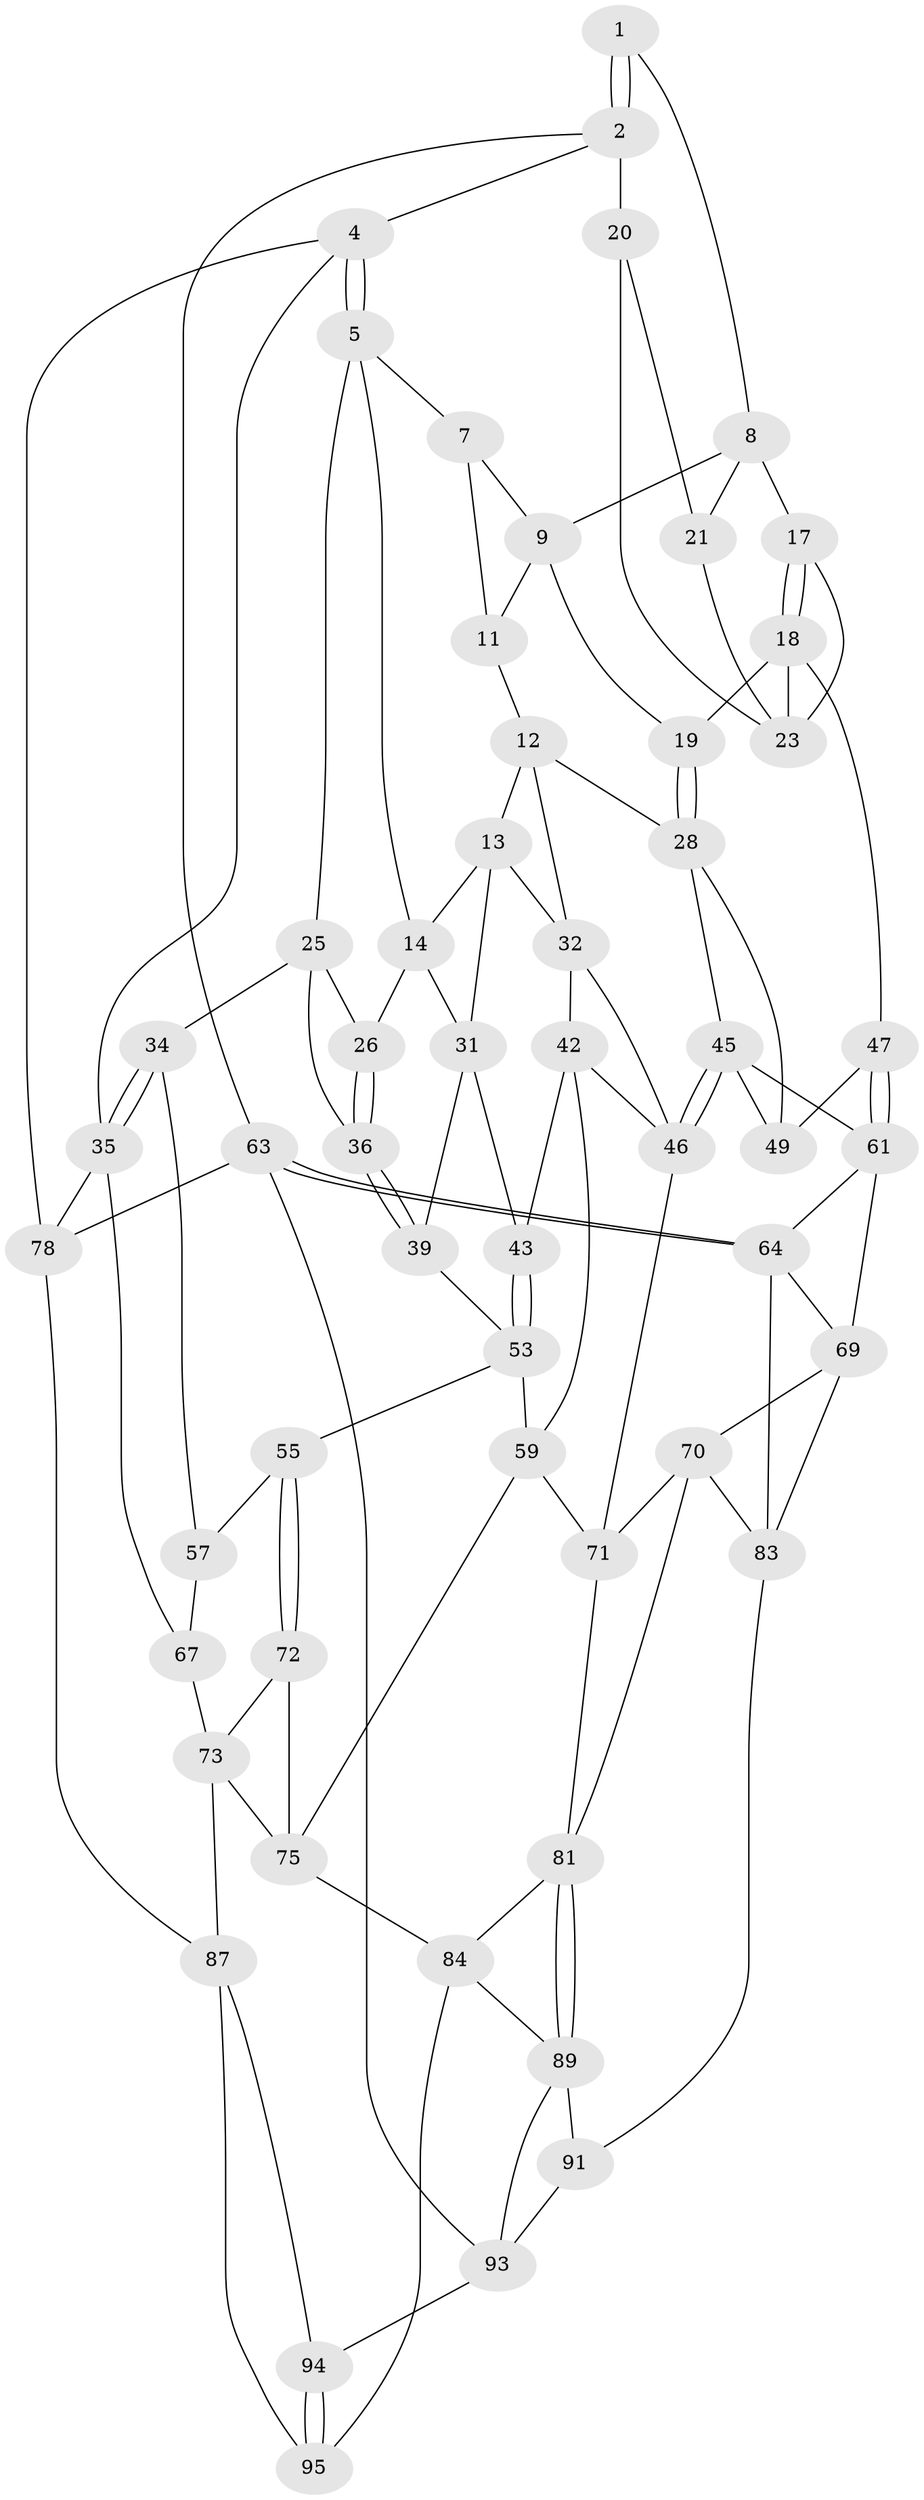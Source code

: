 // Generated by graph-tools (version 1.1) at 2025/24/03/03/25 07:24:38]
// undirected, 56 vertices, 115 edges
graph export_dot {
graph [start="1"]
  node [color=gray90,style=filled];
  1 [pos="+0.9574341484933282+0"];
  2 [pos="+1+0",super="+3"];
  4 [pos="+0+0"];
  5 [pos="+0.02366230043291675+0",super="+6"];
  7 [pos="+0.5630128545083763+0",super="+10"];
  8 [pos="+0.8446380405064793+0.021671793599721774",super="+16"];
  9 [pos="+0.7604766110292508+0.055670292538690935",super="+15"];
  11 [pos="+0.6679746592297268+0.07761051693773105"];
  12 [pos="+0.5918159476689021+0.10942664846736873",super="+29"];
  13 [pos="+0.5511613017851383+0.0899680090537054",super="+30"];
  14 [pos="+0.4979328769368193+0.011013724295835636",super="+27"];
  17 [pos="+0.8554541099060856+0.1327652591389401"];
  18 [pos="+0.7993379271648595+0.23417542659910046",super="+40"];
  19 [pos="+0.7382941412819187+0.2569959313876168"];
  20 [pos="+0.9241543005361798+0.06907993285039293",super="+22"];
  21 [pos="+0.8906939759261644+0.07917980743941545"];
  23 [pos="+1+0.19109037045492494",super="+24"];
  25 [pos="+0.2055699257877408+0.06782492734600933",super="+33"];
  26 [pos="+0.2995703817672015+0.1471523330043489"];
  28 [pos="+0.7315738670938539+0.26454029480798236",super="+44"];
  31 [pos="+0.4222646544754641+0.18938830575948956",super="+38"];
  32 [pos="+0.6452579566939409+0.2803293026999483",super="+41"];
  34 [pos="+0.001990326777110651+0.34687874921196193"];
  35 [pos="+0+0.33365541456636144",super="+68"];
  36 [pos="+0.2818200919756882+0.2429976765338564",super="+37"];
  39 [pos="+0.3421787225373834+0.35970617128990184",super="+52"];
  42 [pos="+0.5130454021799865+0.35865806962413",super="+58"];
  43 [pos="+0.5026415350049122+0.35544137836663053"];
  45 [pos="+0.722112484427549+0.4820292249718137",super="+51"];
  46 [pos="+0.6588205701415296+0.5141094902344053",super="+60"];
  47 [pos="+1+0.49421229122251614",super="+48"];
  49 [pos="+0.7486474799305458+0.29149455845255895",super="+50"];
  53 [pos="+0.335096501499823+0.5502373263279163",super="+54"];
  55 [pos="+0.28276775306766844+0.5491453910485111",super="+56"];
  57 [pos="+0.08332812207771792+0.46167110206243406",super="+66"];
  59 [pos="+0.36818275775548903+0.5639884472392797",super="+74"];
  61 [pos="+1+0.565838381005062",super="+62"];
  63 [pos="+1+1"];
  64 [pos="+1+1",super="+65"];
  67 [pos="+0.03471488522068394+0.6633513200987818"];
  69 [pos="+0.8254433028240465+0.5997155285593948",super="+79"];
  70 [pos="+0.6984750782661578+0.6471749019596348",super="+80"];
  71 [pos="+0.6057261893626099+0.6017939347423769",super="+77"];
  72 [pos="+0.26458039098240016+0.5934038817799099"];
  73 [pos="+0.07214817855558679+0.6878137969081661",super="+86"];
  75 [pos="+0.392048507950564+0.8115078121636489",super="+76"];
  78 [pos="+0+1"];
  81 [pos="+0.6824360774380239+0.7920634084548215",super="+82"];
  83 [pos="+0.8114504368766183+0.7875961446254397",super="+90"];
  84 [pos="+0.5189986676569672+0.8097757948203645",super="+85"];
  87 [pos="+0.11857238237614157+1",super="+88"];
  89 [pos="+0.6392171927686559+0.8624085259142339",super="+92"];
  91 [pos="+0.7839363712366081+0.896666302943762"];
  93 [pos="+0.593793597163205+1",super="+96"];
  94 [pos="+0.547950083007731+1"];
  95 [pos="+0.4582155597192774+0.9330125767750043"];
  1 -- 2;
  1 -- 2;
  1 -- 8;
  2 -- 20 [weight=2];
  2 -- 4;
  2 -- 63;
  4 -- 5;
  4 -- 5;
  4 -- 35;
  4 -- 78;
  5 -- 25;
  5 -- 14;
  5 -- 7;
  7 -- 9;
  7 -- 11;
  8 -- 9;
  8 -- 17;
  8 -- 21;
  9 -- 19;
  9 -- 11;
  11 -- 12;
  12 -- 13;
  12 -- 32;
  12 -- 28;
  13 -- 14;
  13 -- 32;
  13 -- 31;
  14 -- 26;
  14 -- 31;
  17 -- 18;
  17 -- 18;
  17 -- 23;
  18 -- 19;
  18 -- 47;
  18 -- 23;
  19 -- 28;
  19 -- 28;
  20 -- 21;
  20 -- 23;
  21 -- 23;
  25 -- 26;
  25 -- 34;
  25 -- 36;
  26 -- 36;
  26 -- 36;
  28 -- 49;
  28 -- 45;
  31 -- 43;
  31 -- 39;
  32 -- 42;
  32 -- 46;
  34 -- 35;
  34 -- 35;
  34 -- 57;
  35 -- 67;
  35 -- 78;
  36 -- 39 [weight=2];
  36 -- 39;
  39 -- 53;
  42 -- 43;
  42 -- 59;
  42 -- 46;
  43 -- 53;
  43 -- 53;
  45 -- 46;
  45 -- 46;
  45 -- 49;
  45 -- 61;
  46 -- 71;
  47 -- 61;
  47 -- 61;
  47 -- 49 [weight=2];
  53 -- 59;
  53 -- 55;
  55 -- 72;
  55 -- 72;
  55 -- 57 [weight=2];
  57 -- 67;
  59 -- 75;
  59 -- 71;
  61 -- 64;
  61 -- 69;
  63 -- 64;
  63 -- 64;
  63 -- 78;
  63 -- 93;
  64 -- 69;
  64 -- 83;
  67 -- 73;
  69 -- 70;
  69 -- 83;
  70 -- 71;
  70 -- 81;
  70 -- 83;
  71 -- 81;
  72 -- 73;
  72 -- 75;
  73 -- 75;
  73 -- 87;
  75 -- 84;
  78 -- 87;
  81 -- 89;
  81 -- 89;
  81 -- 84;
  83 -- 91;
  84 -- 89;
  84 -- 95;
  87 -- 95;
  87 -- 94;
  89 -- 91;
  89 -- 93;
  91 -- 93;
  93 -- 94;
  94 -- 95;
  94 -- 95;
}
